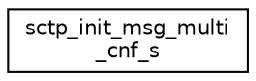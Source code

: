 digraph "Graphical Class Hierarchy"
{
 // LATEX_PDF_SIZE
  edge [fontname="Helvetica",fontsize="10",labelfontname="Helvetica",labelfontsize="10"];
  node [fontname="Helvetica",fontsize="10",shape=record];
  rankdir="LR";
  Node0 [label="sctp_init_msg_multi\l_cnf_s",height=0.2,width=0.4,color="black", fillcolor="white", style="filled",URL="$structsctp__init__msg__multi__cnf__s.html",tooltip=" "];
}
